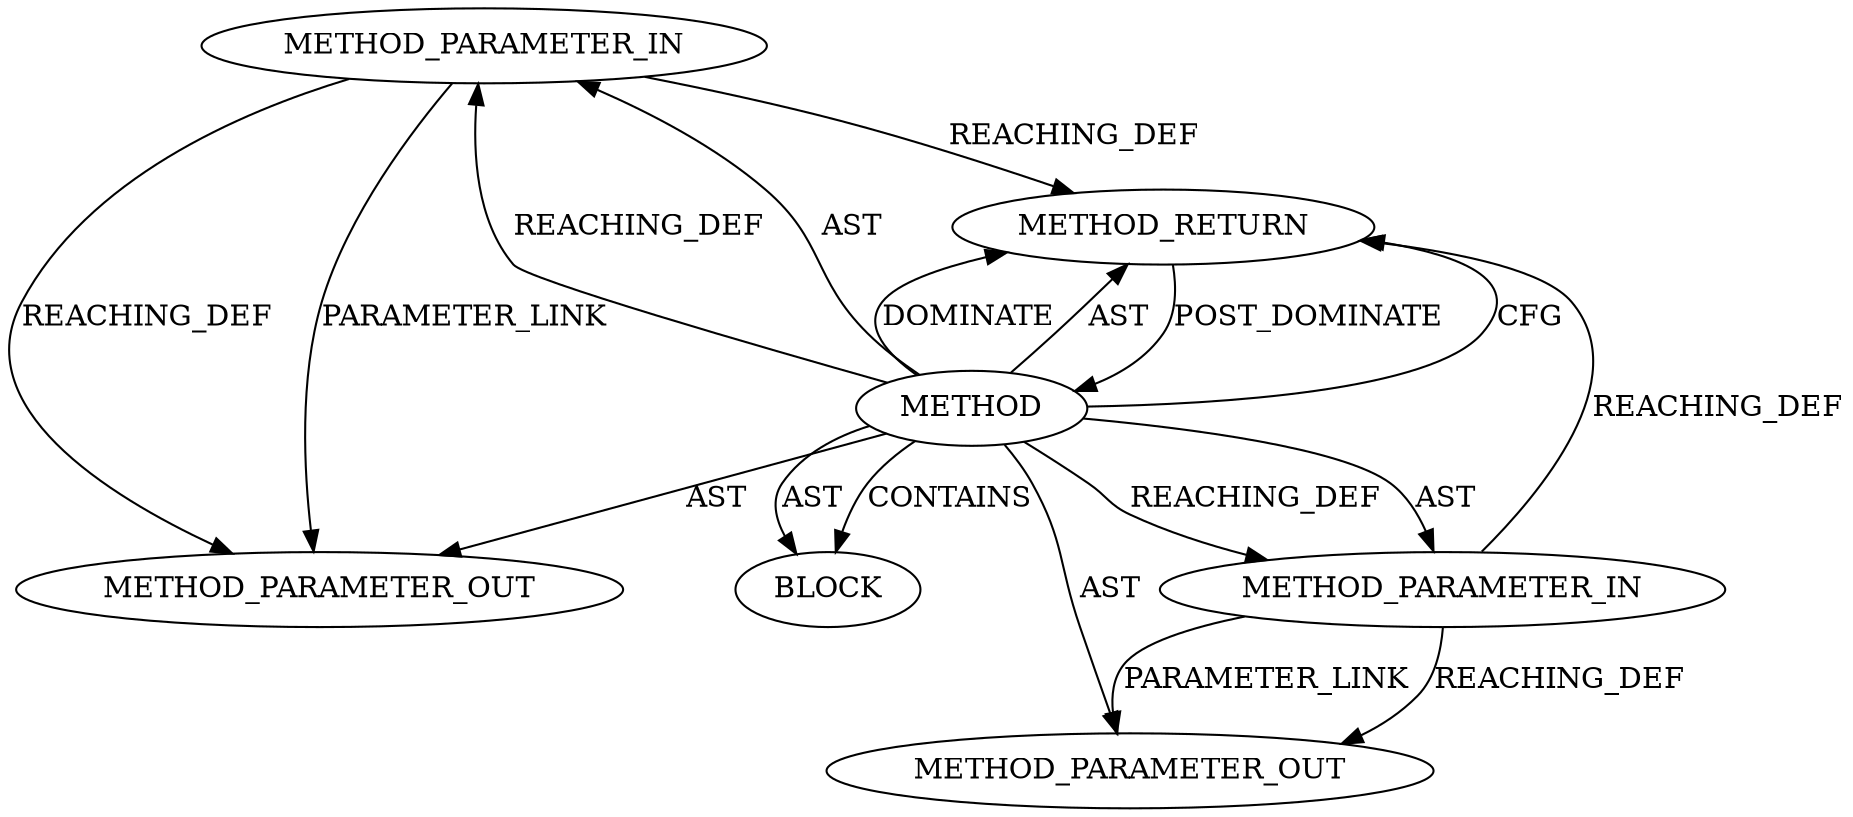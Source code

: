 digraph {
  183 [label=METHOD_PARAMETER_IN ORDER=2 CODE="long *timeo" IS_VARIADIC=false COLUMN_NUMBER=45 LINE_NUMBER=142 TYPE_FULL_NAME="long*" EVALUATION_STRATEGY="BY_VALUE" INDEX=2 NAME="timeo"]
  21160 [label=METHOD_PARAMETER_OUT ORDER=1 CODE="struct sock *sk" IS_VARIADIC=false COLUMN_NUMBER=28 LINE_NUMBER=142 TYPE_FULL_NAME="sock*" EVALUATION_STRATEGY="BY_VALUE" INDEX=1 NAME="sk"]
  21161 [label=METHOD_PARAMETER_OUT ORDER=2 CODE="long *timeo" IS_VARIADIC=false COLUMN_NUMBER=45 LINE_NUMBER=142 TYPE_FULL_NAME="long*" EVALUATION_STRATEGY="BY_VALUE" INDEX=2 NAME="timeo"]
  184 [label=BLOCK ORDER=3 ARGUMENT_INDEX=-1 CODE="<empty>" TYPE_FULL_NAME="<empty>"]
  181 [label=METHOD COLUMN_NUMBER=5 LINE_NUMBER=142 COLUMN_NUMBER_END=56 IS_EXTERNAL=false SIGNATURE="int wait_on_pending_writer (sock*,long*)" NAME="wait_on_pending_writer" AST_PARENT_TYPE="TYPE_DECL" AST_PARENT_FULL_NAME="tls.h:<global>" ORDER=17 CODE="int wait_on_pending_writer(struct sock *sk, long *timeo);" FULL_NAME="wait_on_pending_writer" LINE_NUMBER_END=142 FILENAME="tls.h"]
  182 [label=METHOD_PARAMETER_IN ORDER=1 CODE="struct sock *sk" IS_VARIADIC=false COLUMN_NUMBER=28 LINE_NUMBER=142 TYPE_FULL_NAME="sock*" EVALUATION_STRATEGY="BY_VALUE" INDEX=1 NAME="sk"]
  185 [label=METHOD_RETURN ORDER=4 CODE="RET" COLUMN_NUMBER=5 LINE_NUMBER=142 TYPE_FULL_NAME="int" EVALUATION_STRATEGY="BY_VALUE"]
  181 -> 182 [label=AST ]
  181 -> 183 [label=REACHING_DEF VARIABLE=""]
  182 -> 21160 [label=REACHING_DEF VARIABLE="sk"]
  181 -> 185 [label=CFG ]
  183 -> 21161 [label=REACHING_DEF VARIABLE="timeo"]
  182 -> 21160 [label=PARAMETER_LINK ]
  181 -> 185 [label=DOMINATE ]
  181 -> 21160 [label=AST ]
  182 -> 185 [label=REACHING_DEF VARIABLE="sk"]
  183 -> 185 [label=REACHING_DEF VARIABLE="timeo"]
  181 -> 183 [label=AST ]
  183 -> 21161 [label=PARAMETER_LINK ]
  181 -> 21161 [label=AST ]
  185 -> 181 [label=POST_DOMINATE ]
  181 -> 185 [label=AST ]
  181 -> 184 [label=CONTAINS ]
  181 -> 182 [label=REACHING_DEF VARIABLE=""]
  181 -> 184 [label=AST ]
}
